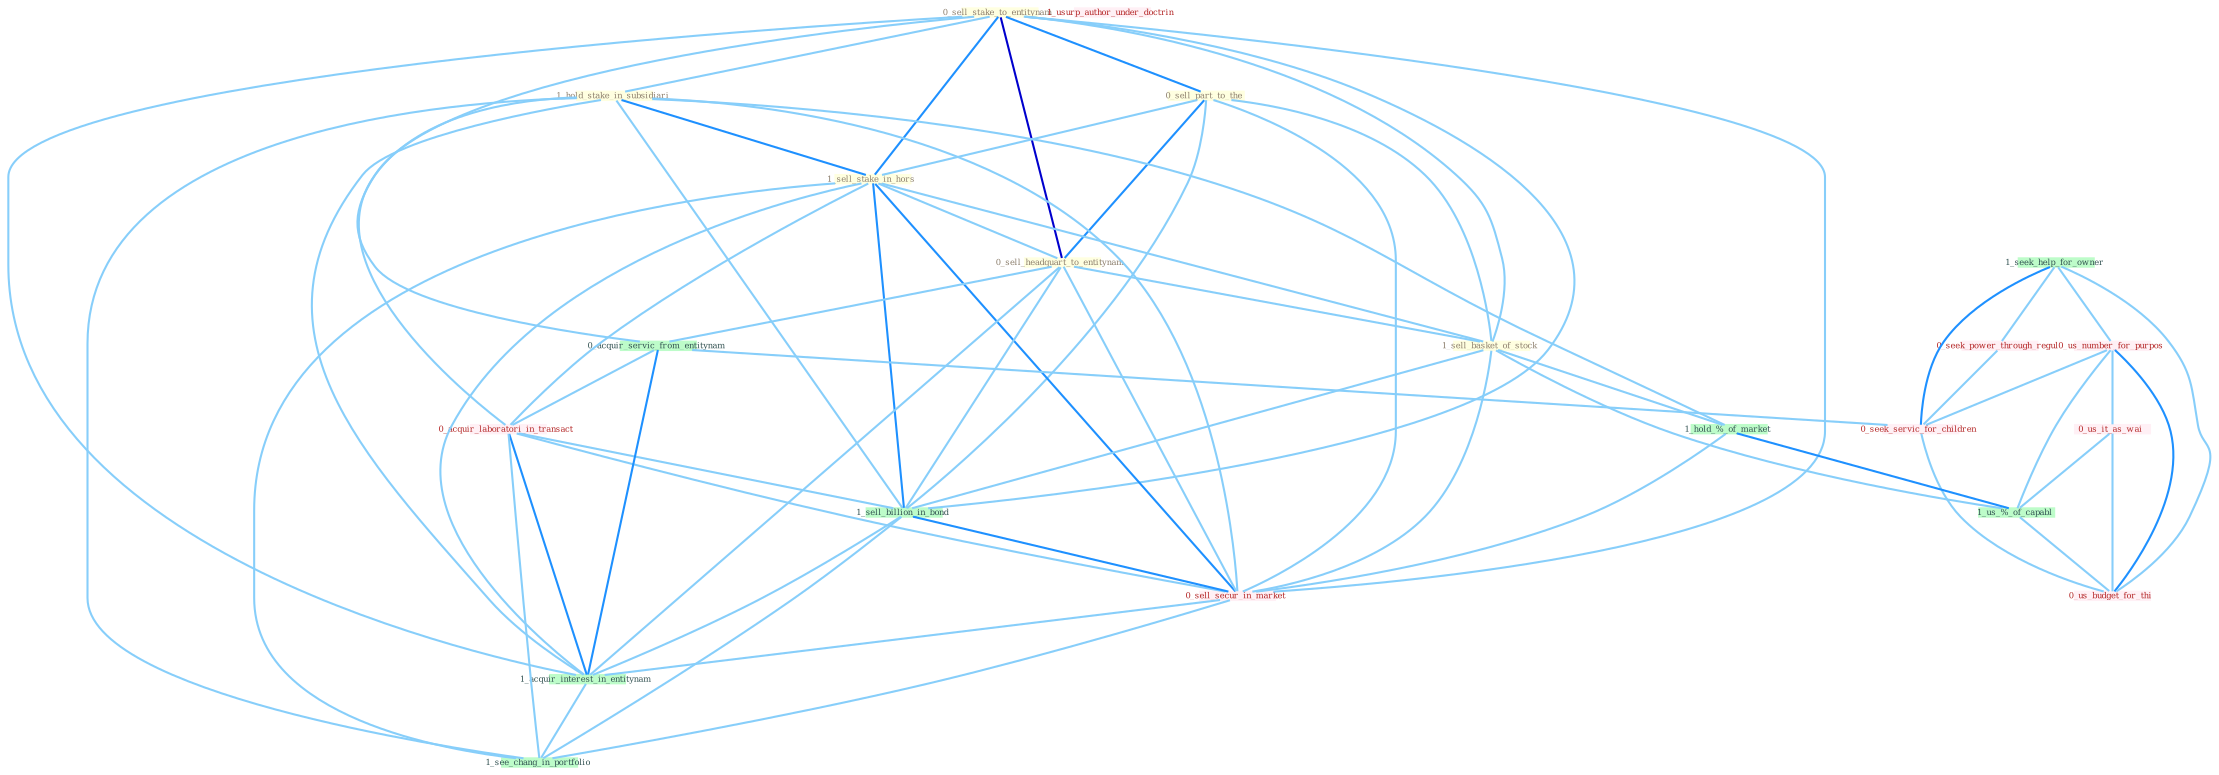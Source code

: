 Graph G{ 
    node
    [shape=polygon,style=filled,width=.5,height=.06,color="#BDFCC9",fixedsize=true,fontsize=4,
    fontcolor="#2f4f4f"];
    {node
    [color="#ffffe0", fontcolor="#8b7d6b"] "0_sell_stake_to_entitynam " "0_sell_part_to_the " "1_hold_stake_in_subsidiari " "1_sell_stake_in_hors " "0_sell_headquart_to_entitynam " "1_sell_basket_of_stock "}
{node [color="#fff0f5", fontcolor="#b22222"] "0_seek_power_through_regul " "0_us_number_for_purpos " "0_acquir_laboratori_in_transact " "0_us_it_as_wai " "1_usurp_author_under_doctrin " "0_sell_secur_in_market " "0_seek_servic_for_children " "0_us_budget_for_thi "}
edge [color="#B0E2FF"];

	"0_sell_stake_to_entitynam " -- "0_sell_part_to_the " [w="2", color="#1e90ff" , len=0.8];
	"0_sell_stake_to_entitynam " -- "1_hold_stake_in_subsidiari " [w="1", color="#87cefa" ];
	"0_sell_stake_to_entitynam " -- "1_sell_stake_in_hors " [w="2", color="#1e90ff" , len=0.8];
	"0_sell_stake_to_entitynam " -- "0_sell_headquart_to_entitynam " [w="3", color="#0000cd" , len=0.6];
	"0_sell_stake_to_entitynam " -- "1_sell_basket_of_stock " [w="1", color="#87cefa" ];
	"0_sell_stake_to_entitynam " -- "0_acquir_servic_from_entitynam " [w="1", color="#87cefa" ];
	"0_sell_stake_to_entitynam " -- "1_sell_billion_in_bond " [w="1", color="#87cefa" ];
	"0_sell_stake_to_entitynam " -- "0_sell_secur_in_market " [w="1", color="#87cefa" ];
	"0_sell_stake_to_entitynam " -- "1_acquir_interest_in_entitynam " [w="1", color="#87cefa" ];
	"0_sell_part_to_the " -- "1_sell_stake_in_hors " [w="1", color="#87cefa" ];
	"0_sell_part_to_the " -- "0_sell_headquart_to_entitynam " [w="2", color="#1e90ff" , len=0.8];
	"0_sell_part_to_the " -- "1_sell_basket_of_stock " [w="1", color="#87cefa" ];
	"0_sell_part_to_the " -- "1_sell_billion_in_bond " [w="1", color="#87cefa" ];
	"0_sell_part_to_the " -- "0_sell_secur_in_market " [w="1", color="#87cefa" ];
	"1_hold_stake_in_subsidiari " -- "1_sell_stake_in_hors " [w="2", color="#1e90ff" , len=0.8];
	"1_hold_stake_in_subsidiari " -- "1_hold_%_of_market " [w="1", color="#87cefa" ];
	"1_hold_stake_in_subsidiari " -- "0_acquir_laboratori_in_transact " [w="1", color="#87cefa" ];
	"1_hold_stake_in_subsidiari " -- "1_sell_billion_in_bond " [w="1", color="#87cefa" ];
	"1_hold_stake_in_subsidiari " -- "0_sell_secur_in_market " [w="1", color="#87cefa" ];
	"1_hold_stake_in_subsidiari " -- "1_acquir_interest_in_entitynam " [w="1", color="#87cefa" ];
	"1_hold_stake_in_subsidiari " -- "1_see_chang_in_portfolio " [w="1", color="#87cefa" ];
	"1_sell_stake_in_hors " -- "0_sell_headquart_to_entitynam " [w="1", color="#87cefa" ];
	"1_sell_stake_in_hors " -- "1_sell_basket_of_stock " [w="1", color="#87cefa" ];
	"1_sell_stake_in_hors " -- "0_acquir_laboratori_in_transact " [w="1", color="#87cefa" ];
	"1_sell_stake_in_hors " -- "1_sell_billion_in_bond " [w="2", color="#1e90ff" , len=0.8];
	"1_sell_stake_in_hors " -- "0_sell_secur_in_market " [w="2", color="#1e90ff" , len=0.8];
	"1_sell_stake_in_hors " -- "1_acquir_interest_in_entitynam " [w="1", color="#87cefa" ];
	"1_sell_stake_in_hors " -- "1_see_chang_in_portfolio " [w="1", color="#87cefa" ];
	"0_sell_headquart_to_entitynam " -- "1_sell_basket_of_stock " [w="1", color="#87cefa" ];
	"0_sell_headquart_to_entitynam " -- "0_acquir_servic_from_entitynam " [w="1", color="#87cefa" ];
	"0_sell_headquart_to_entitynam " -- "1_sell_billion_in_bond " [w="1", color="#87cefa" ];
	"0_sell_headquart_to_entitynam " -- "0_sell_secur_in_market " [w="1", color="#87cefa" ];
	"0_sell_headquart_to_entitynam " -- "1_acquir_interest_in_entitynam " [w="1", color="#87cefa" ];
	"1_sell_basket_of_stock " -- "1_hold_%_of_market " [w="1", color="#87cefa" ];
	"1_sell_basket_of_stock " -- "1_sell_billion_in_bond " [w="1", color="#87cefa" ];
	"1_sell_basket_of_stock " -- "1_us_%_of_capabl " [w="1", color="#87cefa" ];
	"1_sell_basket_of_stock " -- "0_sell_secur_in_market " [w="1", color="#87cefa" ];
	"1_seek_help_for_owner " -- "0_seek_power_through_regul " [w="1", color="#87cefa" ];
	"1_seek_help_for_owner " -- "0_us_number_for_purpos " [w="1", color="#87cefa" ];
	"1_seek_help_for_owner " -- "0_seek_servic_for_children " [w="2", color="#1e90ff" , len=0.8];
	"1_seek_help_for_owner " -- "0_us_budget_for_thi " [w="1", color="#87cefa" ];
	"0_acquir_servic_from_entitynam " -- "0_acquir_laboratori_in_transact " [w="1", color="#87cefa" ];
	"0_acquir_servic_from_entitynam " -- "1_acquir_interest_in_entitynam " [w="2", color="#1e90ff" , len=0.8];
	"0_acquir_servic_from_entitynam " -- "0_seek_servic_for_children " [w="1", color="#87cefa" ];
	"1_hold_%_of_market " -- "1_us_%_of_capabl " [w="2", color="#1e90ff" , len=0.8];
	"1_hold_%_of_market " -- "0_sell_secur_in_market " [w="1", color="#87cefa" ];
	"0_seek_power_through_regul " -- "0_seek_servic_for_children " [w="1", color="#87cefa" ];
	"0_us_number_for_purpos " -- "0_us_it_as_wai " [w="1", color="#87cefa" ];
	"0_us_number_for_purpos " -- "1_us_%_of_capabl " [w="1", color="#87cefa" ];
	"0_us_number_for_purpos " -- "0_seek_servic_for_children " [w="1", color="#87cefa" ];
	"0_us_number_for_purpos " -- "0_us_budget_for_thi " [w="2", color="#1e90ff" , len=0.8];
	"0_acquir_laboratori_in_transact " -- "1_sell_billion_in_bond " [w="1", color="#87cefa" ];
	"0_acquir_laboratori_in_transact " -- "0_sell_secur_in_market " [w="1", color="#87cefa" ];
	"0_acquir_laboratori_in_transact " -- "1_acquir_interest_in_entitynam " [w="2", color="#1e90ff" , len=0.8];
	"0_acquir_laboratori_in_transact " -- "1_see_chang_in_portfolio " [w="1", color="#87cefa" ];
	"1_sell_billion_in_bond " -- "0_sell_secur_in_market " [w="2", color="#1e90ff" , len=0.8];
	"1_sell_billion_in_bond " -- "1_acquir_interest_in_entitynam " [w="1", color="#87cefa" ];
	"1_sell_billion_in_bond " -- "1_see_chang_in_portfolio " [w="1", color="#87cefa" ];
	"0_us_it_as_wai " -- "1_us_%_of_capabl " [w="1", color="#87cefa" ];
	"0_us_it_as_wai " -- "0_us_budget_for_thi " [w="1", color="#87cefa" ];
	"1_us_%_of_capabl " -- "0_us_budget_for_thi " [w="1", color="#87cefa" ];
	"0_sell_secur_in_market " -- "1_acquir_interest_in_entitynam " [w="1", color="#87cefa" ];
	"0_sell_secur_in_market " -- "1_see_chang_in_portfolio " [w="1", color="#87cefa" ];
	"1_acquir_interest_in_entitynam " -- "1_see_chang_in_portfolio " [w="1", color="#87cefa" ];
	"0_seek_servic_for_children " -- "0_us_budget_for_thi " [w="1", color="#87cefa" ];
}